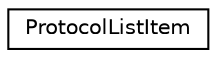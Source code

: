 digraph "Graphical Class Hierarchy"
{
  edge [fontname="Helvetica",fontsize="10",labelfontname="Helvetica",labelfontsize="10"];
  node [fontname="Helvetica",fontsize="10",shape=record];
  rankdir="LR";
  Node0 [label="ProtocolListItem",height=0.2,width=0.4,color="black", fillcolor="white", style="filled",URL="$struct_protocol_list_item.html"];
}
